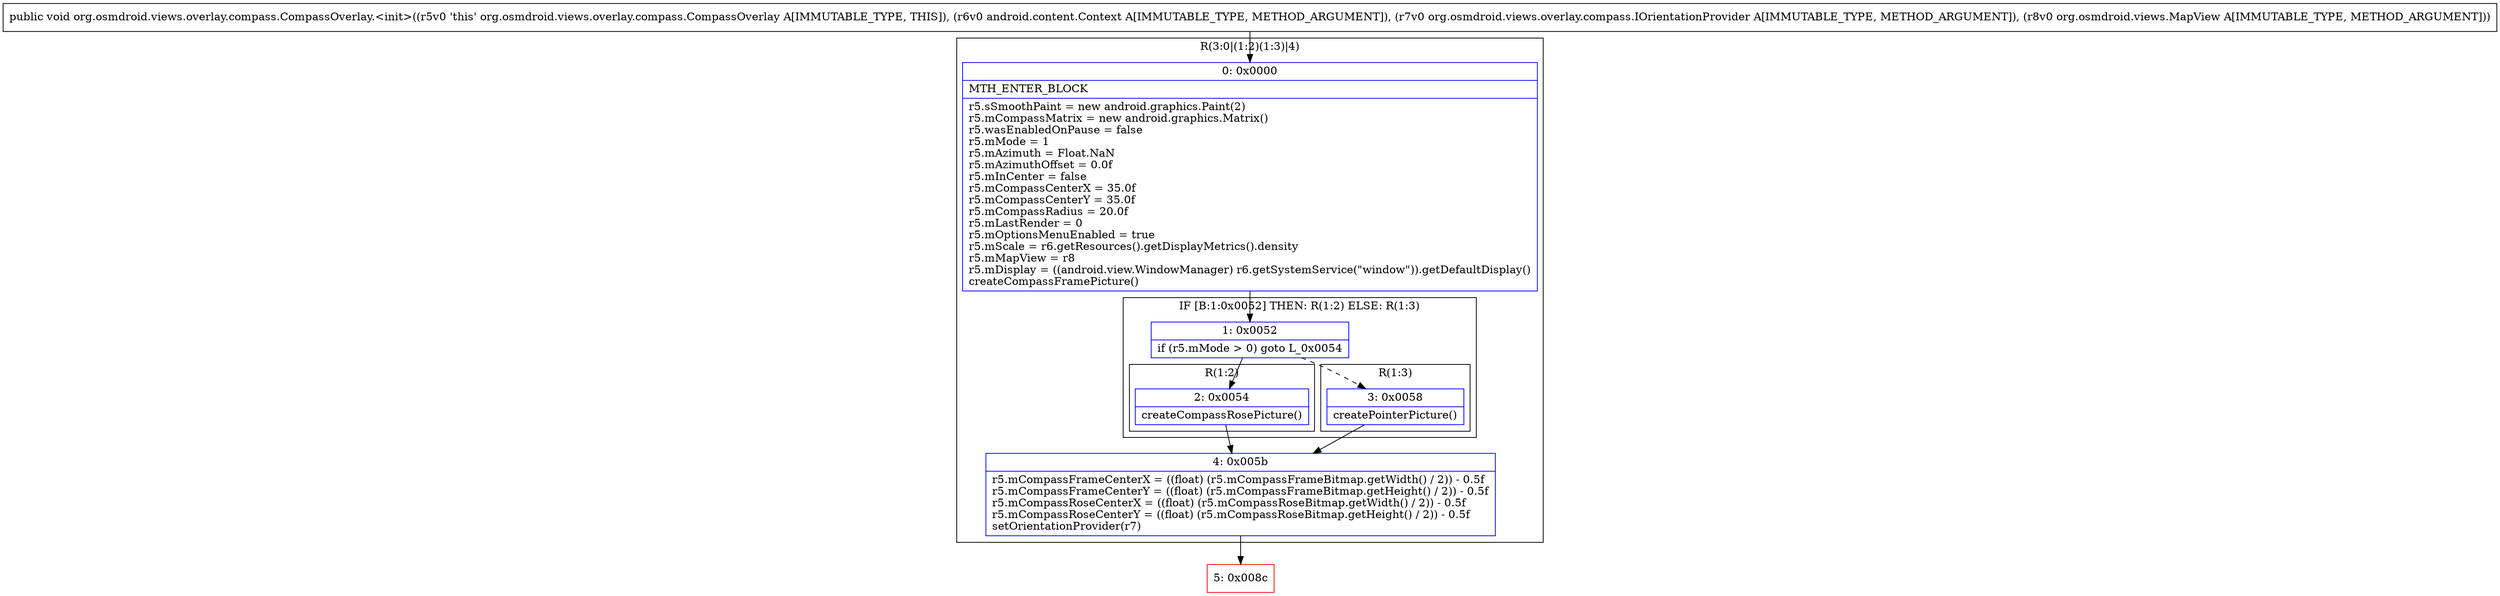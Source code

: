digraph "CFG fororg.osmdroid.views.overlay.compass.CompassOverlay.\<init\>(Landroid\/content\/Context;Lorg\/osmdroid\/views\/overlay\/compass\/IOrientationProvider;Lorg\/osmdroid\/views\/MapView;)V" {
subgraph cluster_Region_1262521538 {
label = "R(3:0|(1:2)(1:3)|4)";
node [shape=record,color=blue];
Node_0 [shape=record,label="{0\:\ 0x0000|MTH_ENTER_BLOCK\l|r5.sSmoothPaint = new android.graphics.Paint(2)\lr5.mCompassMatrix = new android.graphics.Matrix()\lr5.wasEnabledOnPause = false\lr5.mMode = 1\lr5.mAzimuth = Float.NaN\lr5.mAzimuthOffset = 0.0f\lr5.mInCenter = false\lr5.mCompassCenterX = 35.0f\lr5.mCompassCenterY = 35.0f\lr5.mCompassRadius = 20.0f\lr5.mLastRender = 0\lr5.mOptionsMenuEnabled = true\lr5.mScale = r6.getResources().getDisplayMetrics().density\lr5.mMapView = r8\lr5.mDisplay = ((android.view.WindowManager) r6.getSystemService(\"window\")).getDefaultDisplay()\lcreateCompassFramePicture()\l}"];
subgraph cluster_IfRegion_1110152868 {
label = "IF [B:1:0x0052] THEN: R(1:2) ELSE: R(1:3)";
node [shape=record,color=blue];
Node_1 [shape=record,label="{1\:\ 0x0052|if (r5.mMode \> 0) goto L_0x0054\l}"];
subgraph cluster_Region_1536887343 {
label = "R(1:2)";
node [shape=record,color=blue];
Node_2 [shape=record,label="{2\:\ 0x0054|createCompassRosePicture()\l}"];
}
subgraph cluster_Region_1875354106 {
label = "R(1:3)";
node [shape=record,color=blue];
Node_3 [shape=record,label="{3\:\ 0x0058|createPointerPicture()\l}"];
}
}
Node_4 [shape=record,label="{4\:\ 0x005b|r5.mCompassFrameCenterX = ((float) (r5.mCompassFrameBitmap.getWidth() \/ 2)) \- 0.5f\lr5.mCompassFrameCenterY = ((float) (r5.mCompassFrameBitmap.getHeight() \/ 2)) \- 0.5f\lr5.mCompassRoseCenterX = ((float) (r5.mCompassRoseBitmap.getWidth() \/ 2)) \- 0.5f\lr5.mCompassRoseCenterY = ((float) (r5.mCompassRoseBitmap.getHeight() \/ 2)) \- 0.5f\lsetOrientationProvider(r7)\l}"];
}
Node_5 [shape=record,color=red,label="{5\:\ 0x008c}"];
MethodNode[shape=record,label="{public void org.osmdroid.views.overlay.compass.CompassOverlay.\<init\>((r5v0 'this' org.osmdroid.views.overlay.compass.CompassOverlay A[IMMUTABLE_TYPE, THIS]), (r6v0 android.content.Context A[IMMUTABLE_TYPE, METHOD_ARGUMENT]), (r7v0 org.osmdroid.views.overlay.compass.IOrientationProvider A[IMMUTABLE_TYPE, METHOD_ARGUMENT]), (r8v0 org.osmdroid.views.MapView A[IMMUTABLE_TYPE, METHOD_ARGUMENT])) }"];
MethodNode -> Node_0;
Node_0 -> Node_1;
Node_1 -> Node_2;
Node_1 -> Node_3[style=dashed];
Node_2 -> Node_4;
Node_3 -> Node_4;
Node_4 -> Node_5;
}

